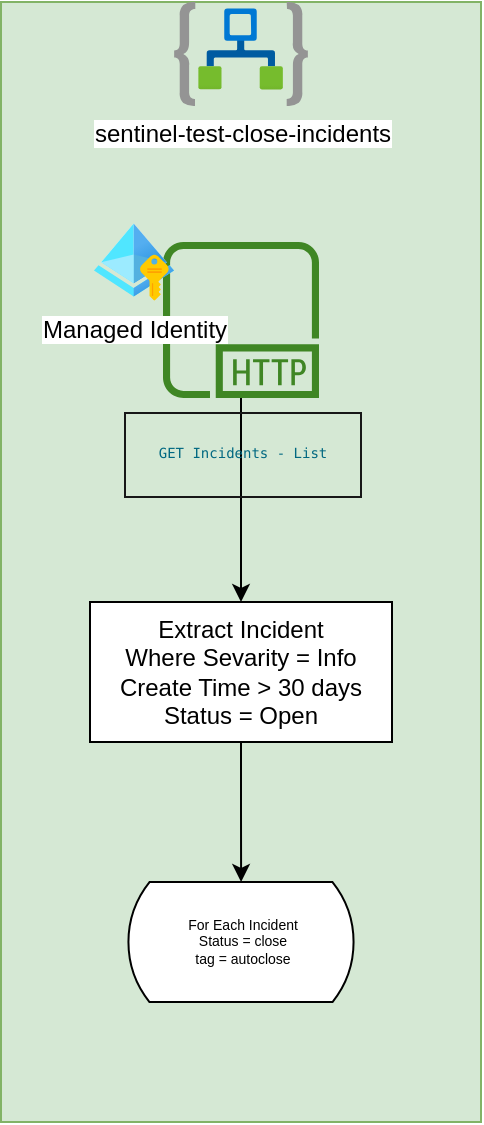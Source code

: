 <mxfile version="16.4.3" type="github">
  <diagram id="0nB-mQkInaqzwrMWrqVW" name="Page-1">
    <mxGraphModel dx="1038" dy="579" grid="1" gridSize="10" guides="1" tooltips="1" connect="1" arrows="1" fold="1" page="1" pageScale="1" pageWidth="850" pageHeight="1100" math="0" shadow="0">
      <root>
        <mxCell id="0" />
        <mxCell id="1" parent="0" />
        <mxCell id="xu5kFU0qP49CC6D2mlyF-5" value="" style="rounded=0;whiteSpace=wrap;html=1;fontSize=7;fillColor=#d5e8d4;strokeColor=#82b366;" vertex="1" parent="1">
          <mxGeometry x="283.5" width="240" height="560" as="geometry" />
        </mxCell>
        <mxCell id="xu5kFU0qP49CC6D2mlyF-1" value="sentinel-test-close-incidents" style="aspect=fixed;html=1;points=[];align=center;image;fontSize=12;image=img/lib/azure2/integration/Logic_Apps.svg;" vertex="1" parent="1">
          <mxGeometry x="370" width="67" height="52" as="geometry" />
        </mxCell>
        <mxCell id="xu5kFU0qP49CC6D2mlyF-8" style="edgeStyle=orthogonalEdgeStyle;rounded=0;orthogonalLoop=1;jettySize=auto;html=1;fontSize=7;" edge="1" parent="1" source="xu5kFU0qP49CC6D2mlyF-2" target="xu5kFU0qP49CC6D2mlyF-4">
          <mxGeometry relative="1" as="geometry" />
        </mxCell>
        <mxCell id="xu5kFU0qP49CC6D2mlyF-2" value="Extract Incident&lt;br&gt;Where Sevarity = Info&lt;br&gt;Create Time &amp;gt; 30 days&lt;br&gt;Status = Open" style="rounded=0;whiteSpace=wrap;html=1;" vertex="1" parent="1">
          <mxGeometry x="328" y="300" width="151" height="70" as="geometry" />
        </mxCell>
        <mxCell id="xu5kFU0qP49CC6D2mlyF-7" style="edgeStyle=orthogonalEdgeStyle;rounded=0;orthogonalLoop=1;jettySize=auto;html=1;fontSize=7;" edge="1" parent="1" source="xu5kFU0qP49CC6D2mlyF-3" target="xu5kFU0qP49CC6D2mlyF-2">
          <mxGeometry relative="1" as="geometry" />
        </mxCell>
        <mxCell id="xu5kFU0qP49CC6D2mlyF-3" value="&lt;pre class=&quot;small&quot; tabindex=&quot;0&quot; style=&quot;box-sizing: inherit ; font-size: 7px ; margin-top: 0px ; margin-bottom: 0px ; padding: 1rem ; outline: none ; overflow-wrap: normal ; border: 1px solid ; overflow: auto ; word-break: normal ; line-height: 1.357 ; color: rgb(23 , 23 , 23)&quot;&gt;&lt;span style=&quot;box-sizing: inherit ; outline-color: inherit ; font-size: 7px&quot;&gt;&lt;span class=&quot;hljs-attribute&quot; style=&quot;box-sizing: inherit ; outline-color: inherit ; color: rgb(0 , 104 , 129) ; font-size: 7px&quot;&gt;GET Incidents - List&lt;/span&gt;&lt;/span&gt;&lt;/pre&gt;" style="sketch=0;outlineConnect=0;fontColor=#232F3E;gradientColor=none;fillColor=#3F8624;strokeColor=none;dashed=0;verticalLabelPosition=bottom;verticalAlign=top;align=center;html=1;fontSize=7;fontStyle=0;aspect=fixed;pointerEvents=1;shape=mxgraph.aws4.http_protocol;" vertex="1" parent="1">
          <mxGeometry x="364.5" y="120" width="78" height="78" as="geometry" />
        </mxCell>
        <mxCell id="xu5kFU0qP49CC6D2mlyF-4" value="For Each Incident&lt;br&gt;Status = close&lt;br&gt;tag = autoclose" style="html=1;dashed=0;whitespace=wrap;shape=mxgraph.dfd.loop;fontSize=7;" vertex="1" parent="1">
          <mxGeometry x="345.75" y="440" width="115.5" height="60" as="geometry" />
        </mxCell>
        <mxCell id="xu5kFU0qP49CC6D2mlyF-9" value="Managed Identity" style="aspect=fixed;html=1;points=[];align=center;image;fontSize=12;image=img/lib/azure2/identity/Managed_Identities.svg;" vertex="1" parent="1">
          <mxGeometry x="330" y="110" width="40" height="40" as="geometry" />
        </mxCell>
        <mxCell id="xu5kFU0qP49CC6D2mlyF-10" value="" style="shape=image;html=1;verticalAlign=top;verticalLabelPosition=bottom;labelBackgroundColor=#ffffff;imageAspect=0;aspect=fixed;image=https://cdn0.iconfinder.com/data/icons/business-collection-2027/60/time-passing-128.png;fontSize=7;" vertex="1" parent="1">
          <mxGeometry x="442.5" y="7" width="38" height="38" as="geometry" />
        </mxCell>
      </root>
    </mxGraphModel>
  </diagram>
</mxfile>

